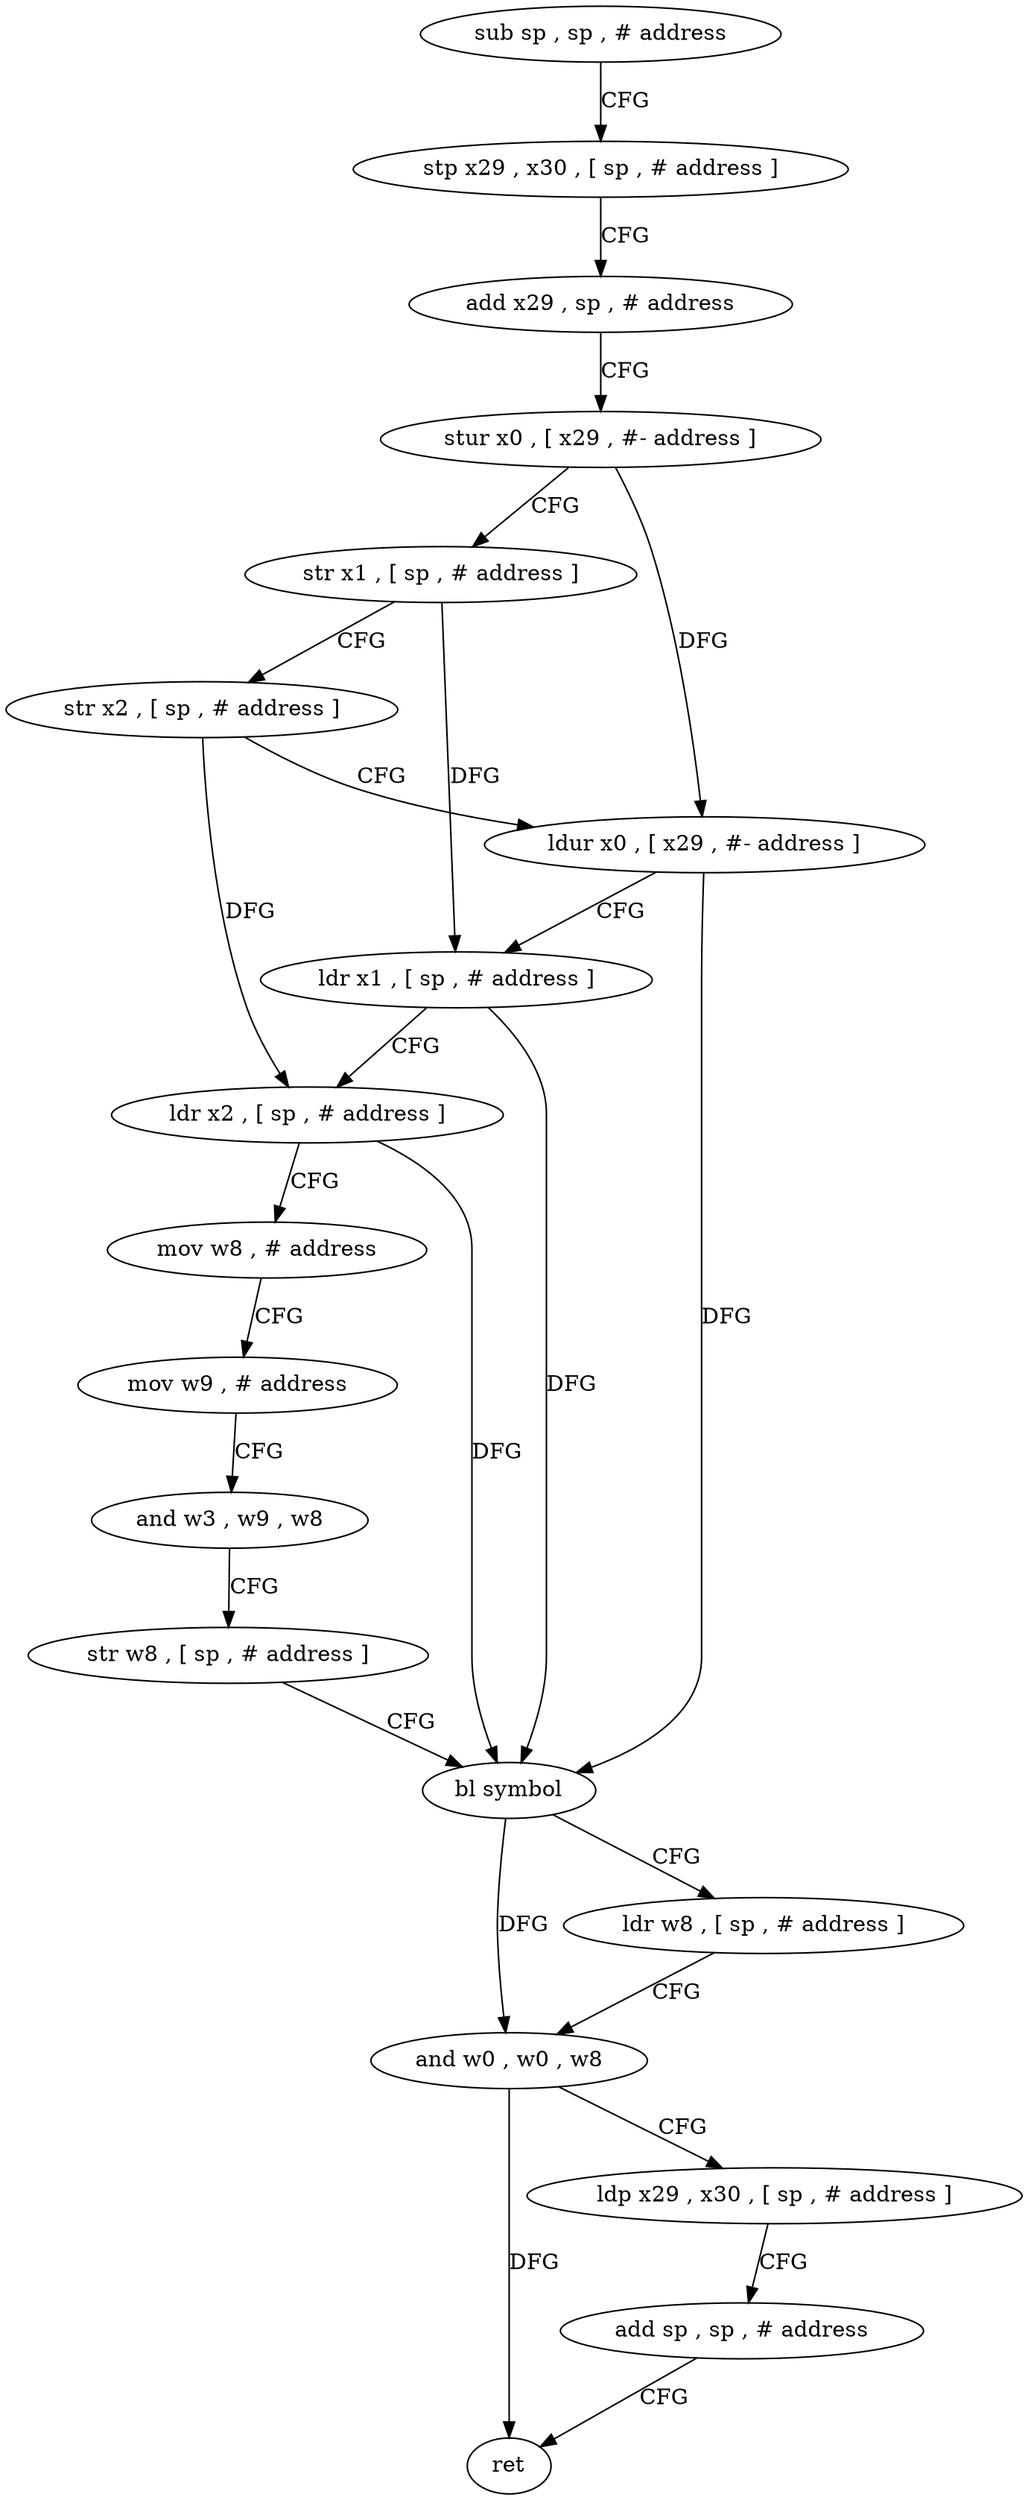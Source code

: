 digraph "func" {
"4218160" [label = "sub sp , sp , # address" ]
"4218164" [label = "stp x29 , x30 , [ sp , # address ]" ]
"4218168" [label = "add x29 , sp , # address" ]
"4218172" [label = "stur x0 , [ x29 , #- address ]" ]
"4218176" [label = "str x1 , [ sp , # address ]" ]
"4218180" [label = "str x2 , [ sp , # address ]" ]
"4218184" [label = "ldur x0 , [ x29 , #- address ]" ]
"4218188" [label = "ldr x1 , [ sp , # address ]" ]
"4218192" [label = "ldr x2 , [ sp , # address ]" ]
"4218196" [label = "mov w8 , # address" ]
"4218200" [label = "mov w9 , # address" ]
"4218204" [label = "and w3 , w9 , w8" ]
"4218208" [label = "str w8 , [ sp , # address ]" ]
"4218212" [label = "bl symbol" ]
"4218216" [label = "ldr w8 , [ sp , # address ]" ]
"4218220" [label = "and w0 , w0 , w8" ]
"4218224" [label = "ldp x29 , x30 , [ sp , # address ]" ]
"4218228" [label = "add sp , sp , # address" ]
"4218232" [label = "ret" ]
"4218160" -> "4218164" [ label = "CFG" ]
"4218164" -> "4218168" [ label = "CFG" ]
"4218168" -> "4218172" [ label = "CFG" ]
"4218172" -> "4218176" [ label = "CFG" ]
"4218172" -> "4218184" [ label = "DFG" ]
"4218176" -> "4218180" [ label = "CFG" ]
"4218176" -> "4218188" [ label = "DFG" ]
"4218180" -> "4218184" [ label = "CFG" ]
"4218180" -> "4218192" [ label = "DFG" ]
"4218184" -> "4218188" [ label = "CFG" ]
"4218184" -> "4218212" [ label = "DFG" ]
"4218188" -> "4218192" [ label = "CFG" ]
"4218188" -> "4218212" [ label = "DFG" ]
"4218192" -> "4218196" [ label = "CFG" ]
"4218192" -> "4218212" [ label = "DFG" ]
"4218196" -> "4218200" [ label = "CFG" ]
"4218200" -> "4218204" [ label = "CFG" ]
"4218204" -> "4218208" [ label = "CFG" ]
"4218208" -> "4218212" [ label = "CFG" ]
"4218212" -> "4218216" [ label = "CFG" ]
"4218212" -> "4218220" [ label = "DFG" ]
"4218216" -> "4218220" [ label = "CFG" ]
"4218220" -> "4218224" [ label = "CFG" ]
"4218220" -> "4218232" [ label = "DFG" ]
"4218224" -> "4218228" [ label = "CFG" ]
"4218228" -> "4218232" [ label = "CFG" ]
}
